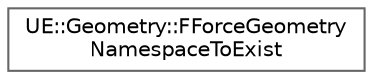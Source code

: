 digraph "Graphical Class Hierarchy"
{
 // INTERACTIVE_SVG=YES
 // LATEX_PDF_SIZE
  bgcolor="transparent";
  edge [fontname=Helvetica,fontsize=10,labelfontname=Helvetica,labelfontsize=10];
  node [fontname=Helvetica,fontsize=10,shape=box,height=0.2,width=0.4];
  rankdir="LR";
  Node0 [id="Node000000",label="UE::Geometry::FForceGeometry\lNamespaceToExist",height=0.2,width=0.4,color="grey40", fillcolor="white", style="filled",URL="$dc/db0/structUE_1_1Geometry_1_1FForceGeometryNamespaceToExist.html",tooltip=" "];
}
